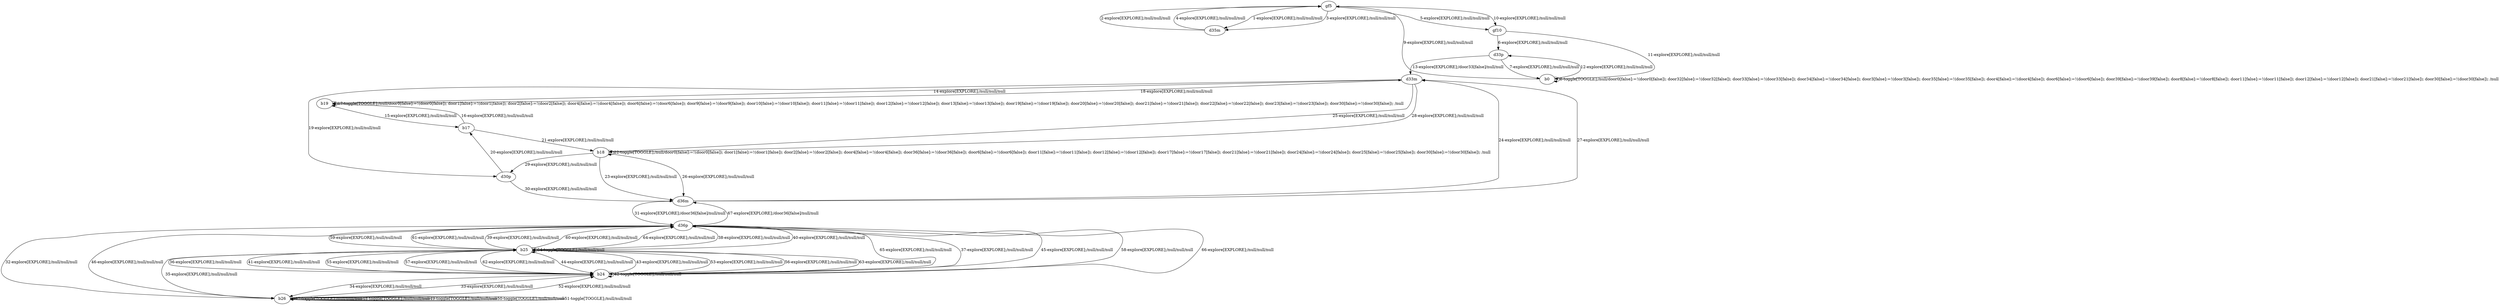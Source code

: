 # Total number of goals covered by this test: 1
# d36p --> d36m

digraph g {
"gf5" -> "d35m" [label = "1-explore[EXPLORE];/null/null/null"];
"d35m" -> "gf5" [label = "2-explore[EXPLORE];/null/null/null"];
"gf5" -> "d35m" [label = "3-explore[EXPLORE];/null/null/null"];
"d35m" -> "gf5" [label = "4-explore[EXPLORE];/null/null/null"];
"gf5" -> "gf10" [label = "5-explore[EXPLORE];/null/null/null"];
"gf10" -> "d33p" [label = "6-explore[EXPLORE];/null/null/null"];
"d33p" -> "b0" [label = "7-explore[EXPLORE];/null/null/null"];
"b0" -> "b0" [label = "8-toggle[TOGGLE];/null/door0[false]:=!(door0[false]); door32[false]:=!(door32[false]); door33[false]:=!(door33[false]); door34[false]:=!(door34[false]); door3[false]:=!(door3[false]); door35[false]:=!(door35[false]); door4[false]:=!(door4[false]); door6[false]:=!(door6[false]); door39[false]:=!(door39[false]); door8[false]:=!(door8[false]); door11[false]:=!(door11[false]); door12[false]:=!(door12[false]); door21[false]:=!(door21[false]); door30[false]:=!(door30[false]); /null"];
"b0" -> "gf5" [label = "9-explore[EXPLORE];/null/null/null"];
"gf5" -> "gf10" [label = "10-explore[EXPLORE];/null/null/null"];
"gf10" -> "b0" [label = "11-explore[EXPLORE];/null/null/null"];
"b0" -> "d33p" [label = "12-explore[EXPLORE];/null/null/null"];
"d33p" -> "d33m" [label = "13-explore[EXPLORE];/door33[false]/null/null"];
"d33m" -> "b19" [label = "14-explore[EXPLORE];/null/null/null"];
"b19" -> "b17" [label = "15-explore[EXPLORE];/null/null/null"];
"b17" -> "b19" [label = "16-explore[EXPLORE];/null/null/null"];
"b19" -> "b19" [label = "17-toggle[TOGGLE];/null/door0[false]:=!(door0[false]); door1[false]:=!(door1[false]); door2[false]:=!(door2[false]); door4[false]:=!(door4[false]); door6[false]:=!(door6[false]); door9[false]:=!(door9[false]); door10[false]:=!(door10[false]); door11[false]:=!(door11[false]); door12[false]:=!(door12[false]); door13[false]:=!(door13[false]); door19[false]:=!(door19[false]); door20[false]:=!(door20[false]); door21[false]:=!(door21[false]); door22[false]:=!(door22[false]); door23[false]:=!(door23[false]); door30[false]:=!(door30[false]); /null"];
"b19" -> "d33m" [label = "18-explore[EXPLORE];/null/null/null"];
"d33m" -> "d30p" [label = "19-explore[EXPLORE];/null/null/null"];
"d30p" -> "b17" [label = "20-explore[EXPLORE];/null/null/null"];
"b17" -> "b18" [label = "21-explore[EXPLORE];/null/null/null"];
"b18" -> "b18" [label = "22-toggle[TOGGLE];/null/door0[false]:=!(door0[false]); door1[false]:=!(door1[false]); door2[false]:=!(door2[false]); door4[false]:=!(door4[false]); door36[false]:=!(door36[false]); door6[false]:=!(door6[false]); door11[false]:=!(door11[false]); door12[false]:=!(door12[false]); door17[false]:=!(door17[false]); door21[false]:=!(door21[false]); door24[false]:=!(door24[false]); door25[false]:=!(door25[false]); door30[false]:=!(door30[false]); /null"];
"b18" -> "d36m" [label = "23-explore[EXPLORE];/null/null/null"];
"d36m" -> "d33m" [label = "24-explore[EXPLORE];/null/null/null"];
"d33m" -> "b18" [label = "25-explore[EXPLORE];/null/null/null"];
"b18" -> "d36m" [label = "26-explore[EXPLORE];/null/null/null"];
"d36m" -> "d33m" [label = "27-explore[EXPLORE];/null/null/null"];
"d33m" -> "b18" [label = "28-explore[EXPLORE];/null/null/null"];
"b18" -> "d30p" [label = "29-explore[EXPLORE];/null/null/null"];
"d30p" -> "d36m" [label = "30-explore[EXPLORE];/null/null/null"];
"d36m" -> "d36p" [label = "31-explore[EXPLORE];/door36[false]/null/null"];
"d36p" -> "b26" [label = "32-explore[EXPLORE];/null/null/null"];
"b26" -> "b24" [label = "33-explore[EXPLORE];/null/null/null"];
"b24" -> "b26" [label = "34-explore[EXPLORE];/null/null/null"];
"b26" -> "b25" [label = "35-explore[EXPLORE];/null/null/null"];
"b25" -> "b24" [label = "36-explore[EXPLORE];/null/null/null"];
"b24" -> "d36p" [label = "37-explore[EXPLORE];/null/null/null"];
"d36p" -> "b25" [label = "38-explore[EXPLORE];/null/null/null"];
"b25" -> "d36p" [label = "39-explore[EXPLORE];/null/null/null"];
"d36p" -> "b25" [label = "40-explore[EXPLORE];/null/null/null"];
"b25" -> "b24" [label = "41-explore[EXPLORE];/null/null/null"];
"b24" -> "b24" [label = "42-toggle[TOGGLE];/null/null/null"];
"b24" -> "b25" [label = "43-explore[EXPLORE];/null/null/null"];
"b25" -> "b24" [label = "44-explore[EXPLORE];/null/null/null"];
"b24" -> "d36p" [label = "45-explore[EXPLORE];/null/null/null"];
"d36p" -> "b26" [label = "46-explore[EXPLORE];/null/null/null"];
"b26" -> "b26" [label = "47-toggle[TOGGLE];/null/null/null"];
"b26" -> "b26" [label = "48-toggle[TOGGLE];/null/null/null"];
"b26" -> "b26" [label = "49-toggle[TOGGLE];/null/null/null"];
"b26" -> "b26" [label = "50-toggle[TOGGLE];/null/null/null"];
"b26" -> "b26" [label = "51-toggle[TOGGLE];/null/null/null"];
"b26" -> "b24" [label = "52-explore[EXPLORE];/null/null/null"];
"b24" -> "b25" [label = "53-explore[EXPLORE];/null/null/null"];
"b25" -> "b25" [label = "54-toggle[TOGGLE];/null/null/null"];
"b25" -> "b24" [label = "55-explore[EXPLORE];/null/null/null"];
"b24" -> "b25" [label = "56-explore[EXPLORE];/null/null/null"];
"b25" -> "b24" [label = "57-explore[EXPLORE];/null/null/null"];
"b24" -> "d36p" [label = "58-explore[EXPLORE];/null/null/null"];
"d36p" -> "b25" [label = "59-explore[EXPLORE];/null/null/null"];
"b25" -> "d36p" [label = "60-explore[EXPLORE];/null/null/null"];
"d36p" -> "b25" [label = "61-explore[EXPLORE];/null/null/null"];
"b25" -> "b24" [label = "62-explore[EXPLORE];/null/null/null"];
"b24" -> "b25" [label = "63-explore[EXPLORE];/null/null/null"];
"b25" -> "d36p" [label = "64-explore[EXPLORE];/null/null/null"];
"d36p" -> "b24" [label = "65-explore[EXPLORE];/null/null/null"];
"b24" -> "d36p" [label = "66-explore[EXPLORE];/null/null/null"];
"d36p" -> "d36m" [label = "67-explore[EXPLORE];/door36[false]/null/null"];
}